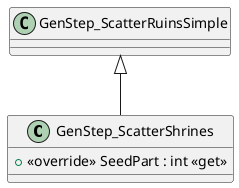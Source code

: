 @startuml
class GenStep_ScatterShrines {
    + <<override>> SeedPart : int <<get>>
}
GenStep_ScatterRuinsSimple <|-- GenStep_ScatterShrines
@enduml

